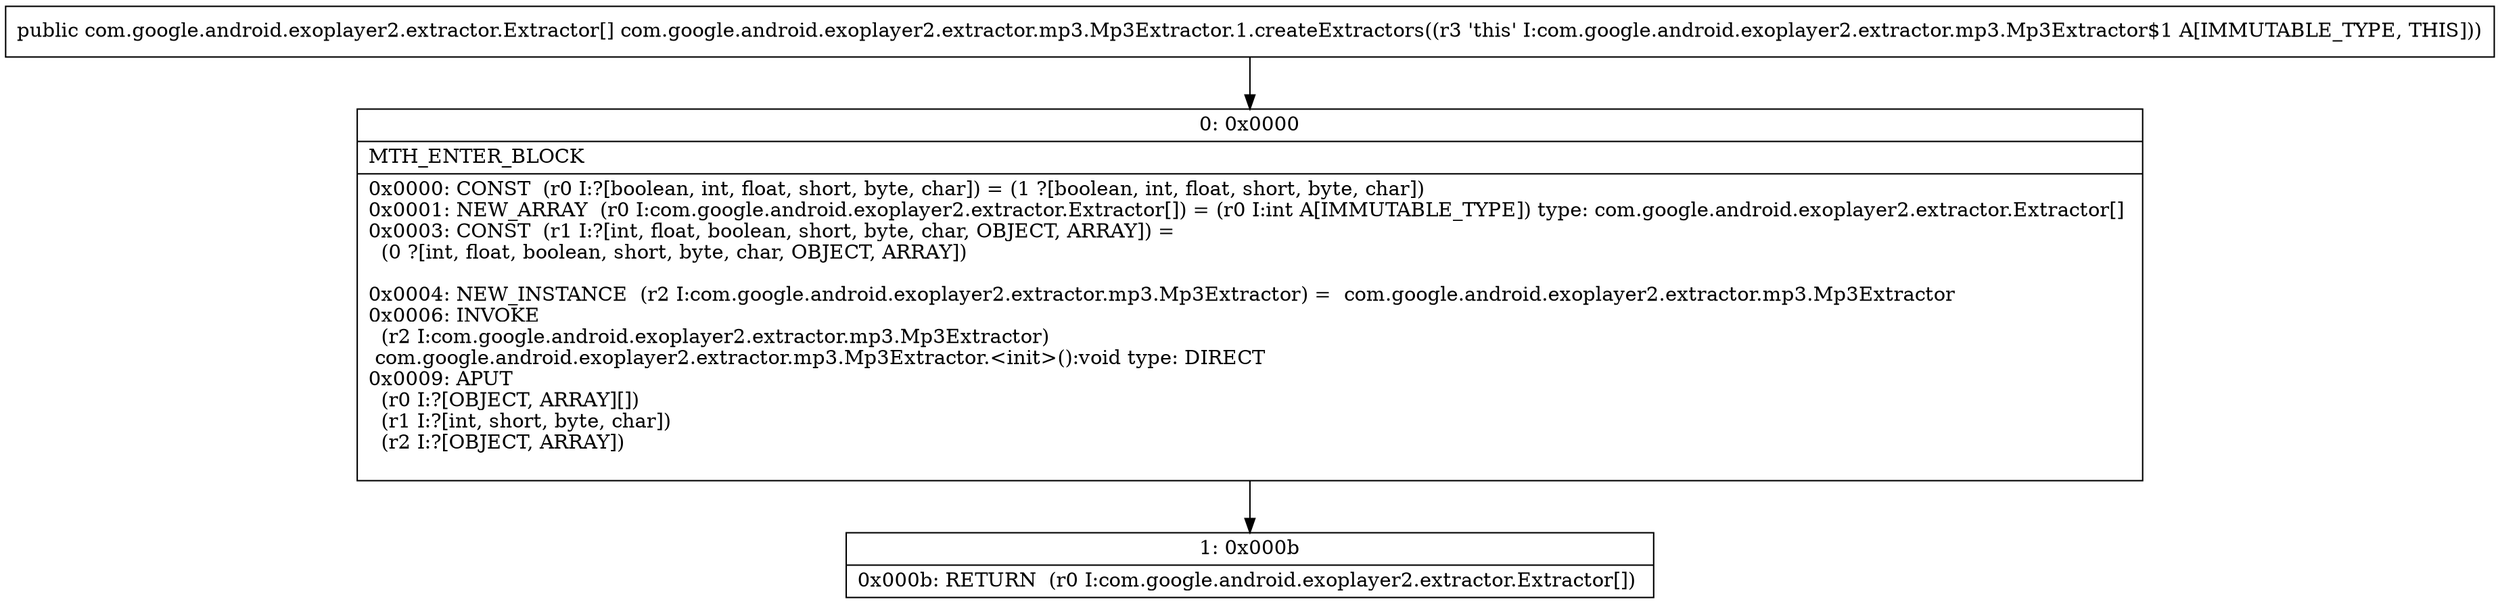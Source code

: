 digraph "CFG forcom.google.android.exoplayer2.extractor.mp3.Mp3Extractor.1.createExtractors()[Lcom\/google\/android\/exoplayer2\/extractor\/Extractor;" {
Node_0 [shape=record,label="{0\:\ 0x0000|MTH_ENTER_BLOCK\l|0x0000: CONST  (r0 I:?[boolean, int, float, short, byte, char]) = (1 ?[boolean, int, float, short, byte, char]) \l0x0001: NEW_ARRAY  (r0 I:com.google.android.exoplayer2.extractor.Extractor[]) = (r0 I:int A[IMMUTABLE_TYPE]) type: com.google.android.exoplayer2.extractor.Extractor[] \l0x0003: CONST  (r1 I:?[int, float, boolean, short, byte, char, OBJECT, ARRAY]) = \l  (0 ?[int, float, boolean, short, byte, char, OBJECT, ARRAY])\l \l0x0004: NEW_INSTANCE  (r2 I:com.google.android.exoplayer2.extractor.mp3.Mp3Extractor) =  com.google.android.exoplayer2.extractor.mp3.Mp3Extractor \l0x0006: INVOKE  \l  (r2 I:com.google.android.exoplayer2.extractor.mp3.Mp3Extractor)\l com.google.android.exoplayer2.extractor.mp3.Mp3Extractor.\<init\>():void type: DIRECT \l0x0009: APUT  \l  (r0 I:?[OBJECT, ARRAY][])\l  (r1 I:?[int, short, byte, char])\l  (r2 I:?[OBJECT, ARRAY])\l \l}"];
Node_1 [shape=record,label="{1\:\ 0x000b|0x000b: RETURN  (r0 I:com.google.android.exoplayer2.extractor.Extractor[]) \l}"];
MethodNode[shape=record,label="{public com.google.android.exoplayer2.extractor.Extractor[] com.google.android.exoplayer2.extractor.mp3.Mp3Extractor.1.createExtractors((r3 'this' I:com.google.android.exoplayer2.extractor.mp3.Mp3Extractor$1 A[IMMUTABLE_TYPE, THIS])) }"];
MethodNode -> Node_0;
Node_0 -> Node_1;
}

